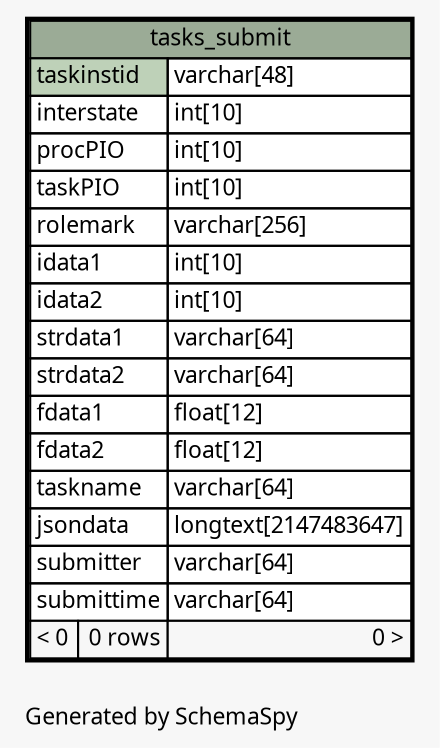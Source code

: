 // dot 2.26.0 on Linux 2.6.32-504.8.1.el6.x86_64
// SchemaSpy rev Unknown
digraph "oneDegreeRelationshipsDiagram" {
  graph [
    rankdir="RL"
    bgcolor="#f7f7f7"
    label="\nGenerated by SchemaSpy"
    labeljust="l"
    nodesep="0.18"
    ranksep="0.46"
    fontname="Microsoft YaHei"
    fontsize="11"
  ];
  node [
    fontname="Microsoft YaHei"
    fontsize="11"
    shape="plaintext"
  ];
  edge [
    arrowsize="0.8"
  ];
  "tasks_submit" [
    label=<
    <TABLE BORDER="2" CELLBORDER="1" CELLSPACING="0" BGCOLOR="#ffffff">
      <TR><TD COLSPAN="3" BGCOLOR="#9bab96" ALIGN="CENTER">tasks_submit</TD></TR>
      <TR><TD PORT="taskinstid" COLSPAN="2" BGCOLOR="#bed1b8" ALIGN="LEFT">taskinstid</TD><TD PORT="taskinstid.type" ALIGN="LEFT">varchar[48]</TD></TR>
      <TR><TD PORT="interstate" COLSPAN="2" ALIGN="LEFT">interstate</TD><TD PORT="interstate.type" ALIGN="LEFT">int[10]</TD></TR>
      <TR><TD PORT="procPIO" COLSPAN="2" ALIGN="LEFT">procPIO</TD><TD PORT="procPIO.type" ALIGN="LEFT">int[10]</TD></TR>
      <TR><TD PORT="taskPIO" COLSPAN="2" ALIGN="LEFT">taskPIO</TD><TD PORT="taskPIO.type" ALIGN="LEFT">int[10]</TD></TR>
      <TR><TD PORT="rolemark" COLSPAN="2" ALIGN="LEFT">rolemark</TD><TD PORT="rolemark.type" ALIGN="LEFT">varchar[256]</TD></TR>
      <TR><TD PORT="idata1" COLSPAN="2" ALIGN="LEFT">idata1</TD><TD PORT="idata1.type" ALIGN="LEFT">int[10]</TD></TR>
      <TR><TD PORT="idata2" COLSPAN="2" ALIGN="LEFT">idata2</TD><TD PORT="idata2.type" ALIGN="LEFT">int[10]</TD></TR>
      <TR><TD PORT="strdata1" COLSPAN="2" ALIGN="LEFT">strdata1</TD><TD PORT="strdata1.type" ALIGN="LEFT">varchar[64]</TD></TR>
      <TR><TD PORT="strdata2" COLSPAN="2" ALIGN="LEFT">strdata2</TD><TD PORT="strdata2.type" ALIGN="LEFT">varchar[64]</TD></TR>
      <TR><TD PORT="fdata1" COLSPAN="2" ALIGN="LEFT">fdata1</TD><TD PORT="fdata1.type" ALIGN="LEFT">float[12]</TD></TR>
      <TR><TD PORT="fdata2" COLSPAN="2" ALIGN="LEFT">fdata2</TD><TD PORT="fdata2.type" ALIGN="LEFT">float[12]</TD></TR>
      <TR><TD PORT="taskname" COLSPAN="2" ALIGN="LEFT">taskname</TD><TD PORT="taskname.type" ALIGN="LEFT">varchar[64]</TD></TR>
      <TR><TD PORT="jsondata" COLSPAN="2" ALIGN="LEFT">jsondata</TD><TD PORT="jsondata.type" ALIGN="LEFT">longtext[2147483647]</TD></TR>
      <TR><TD PORT="submitter" COLSPAN="2" ALIGN="LEFT">submitter</TD><TD PORT="submitter.type" ALIGN="LEFT">varchar[64]</TD></TR>
      <TR><TD PORT="submittime" COLSPAN="2" ALIGN="LEFT">submittime</TD><TD PORT="submittime.type" ALIGN="LEFT">varchar[64]</TD></TR>
      <TR><TD ALIGN="LEFT" BGCOLOR="#f7f7f7">&lt; 0</TD><TD ALIGN="RIGHT" BGCOLOR="#f7f7f7">0 rows</TD><TD ALIGN="RIGHT" BGCOLOR="#f7f7f7">0 &gt;</TD></TR>
    </TABLE>>
    URL="tasks_submit.html"
    tooltip="tasks_submit"
  ];
}
